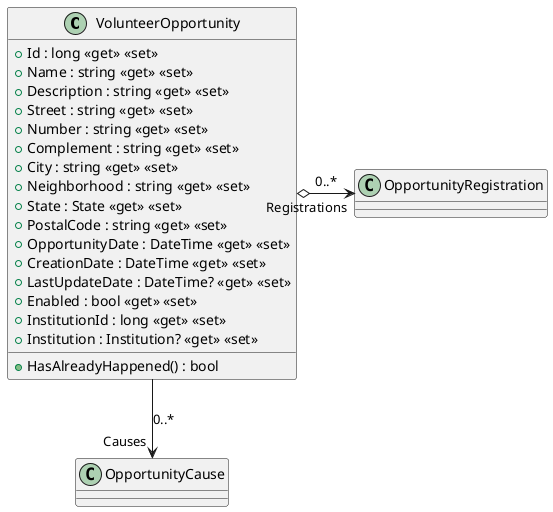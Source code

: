 @startuml
class VolunteerOpportunity {
    + Id : long <<get>> <<set>>
    + Name : string <<get>> <<set>>
    + Description : string <<get>> <<set>>
    + Street : string <<get>> <<set>>
    + Number : string <<get>> <<set>>
    + Complement : string <<get>> <<set>>
    + City : string <<get>> <<set>>
    + Neighborhood : string <<get>> <<set>>
    + State : State <<get>> <<set>>
    + PostalCode : string <<get>> <<set>>
    + OpportunityDate : DateTime <<get>> <<set>>
    + CreationDate : DateTime <<get>> <<set>>
    + LastUpdateDate : DateTime? <<get>> <<set>>
    + Enabled : bool <<get>> <<set>>
    + InstitutionId : long <<get>> <<set>>
    + Institution : Institution? <<get>> <<set>>
    + HasAlreadyHappened() : bool
}
VolunteerOpportunity --> "Causes" OpportunityCause : 0..*
VolunteerOpportunity o-> "Registrations" OpportunityRegistration : 0..*
@enduml
